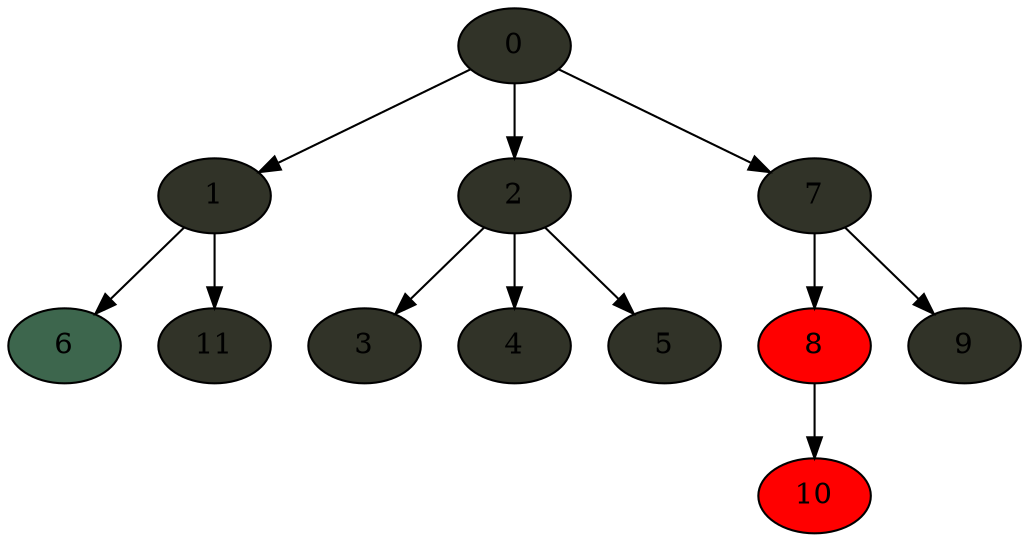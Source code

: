 digraph fitch_res{
0 [style=filled,fillcolor="0.2 0.2 0.2"]
0->1;
1 [style=filled,fillcolor="0.2 0.2 0.2"]
1->6;
6 [style=filled,fillcolor="0.4 0.4 0.4"]
1->11;
11 [style=filled,fillcolor="0.2 0.2 0.2"]
0->2;
2 [style=filled,fillcolor="0.2 0.2 0.2"]
2->3;
3 [style=filled,fillcolor="0.2 0.2 0.2"]
2->4;
4 [style=filled,fillcolor="0.2 0.2 0.2"]
2->5;
5 [style=filled,fillcolor="0.2 0.2 0.2"]
0->7;
7 [style=filled,fillcolor="0.2 0.2 0.2"]
7->8;
8 [style=filled,fillcolor="1.0 1.0 1.0"]
8->10;
10 [style=filled,fillcolor="1.0 1.0 1.0"]
7->9;
9 [style=filled,fillcolor="0.2 0.2 0.2"]
}